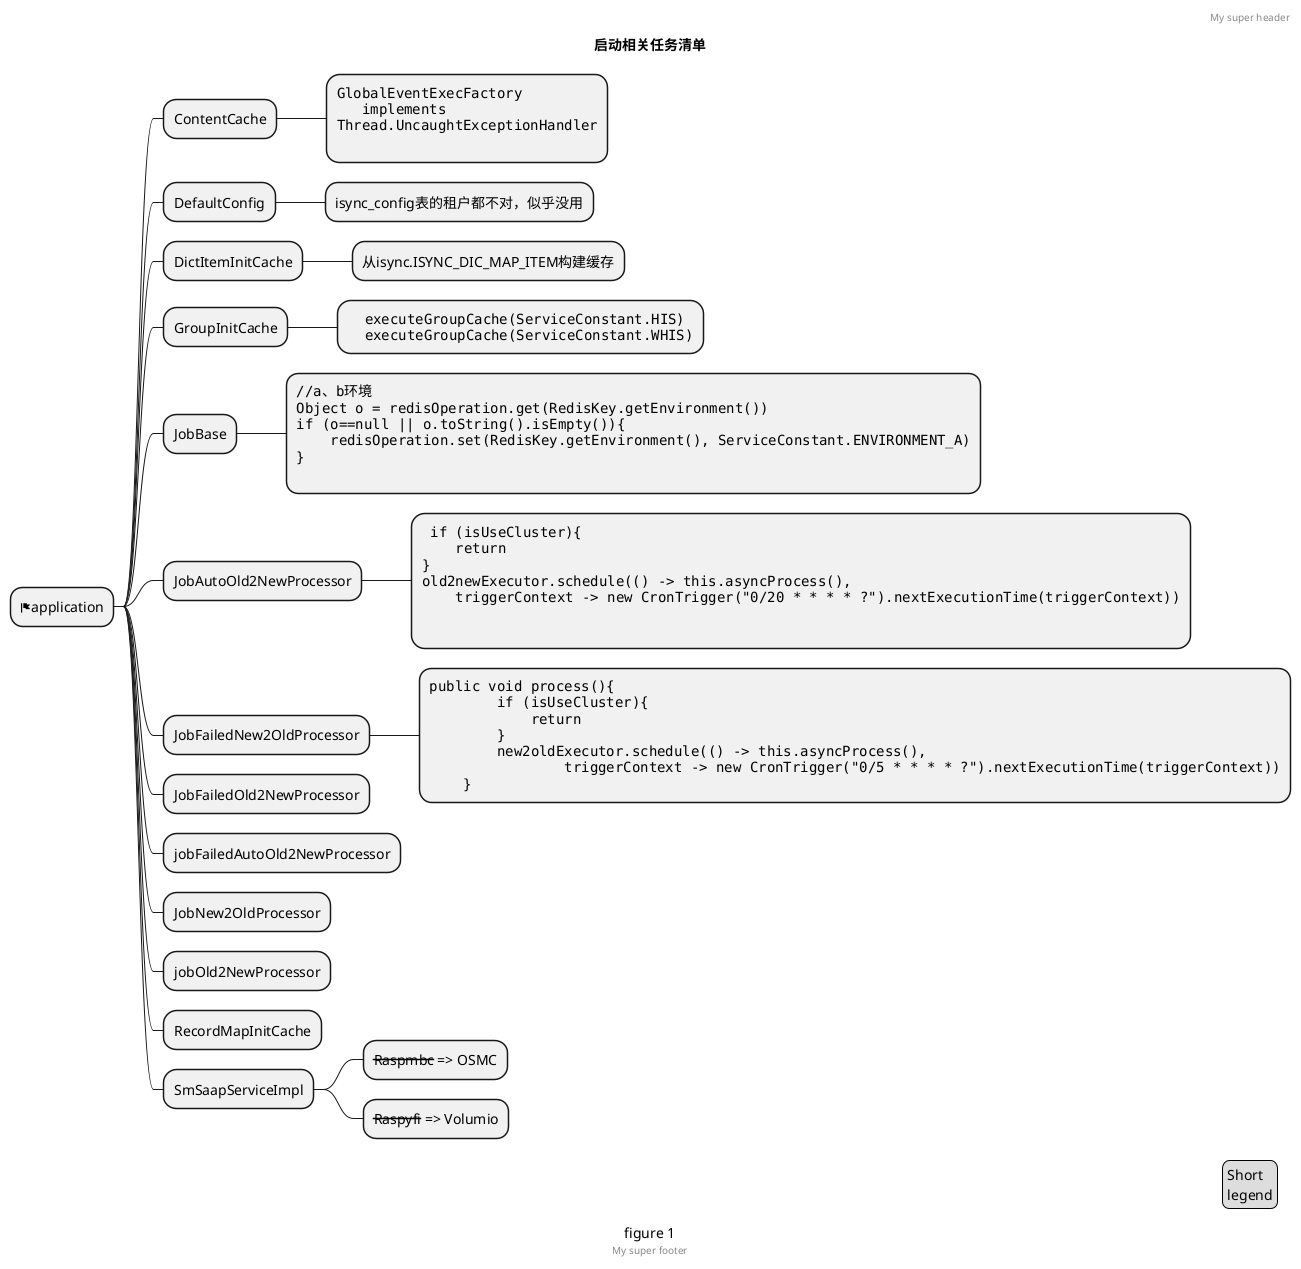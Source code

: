 @startmindmap
'https://plantuml.com/mindmap-diagram

caption figure 1
title 启动相关任务清单

* <&flag>application
** ContentCache
***:<code>
GlobalEventExecFactory
   implements
Thread.UncaughtExceptionHandler
</code>
;
** DefaultConfig
*** isync_config表的租户都不对，似乎没用
** DictItemInitCache
*** 从isync.ISYNC_DIC_MAP_ITEM构建缓存
** GroupInitCache
***:<code>
  executeGroupCache(ServiceConstant.HIS)
  executeGroupCache(ServiceConstant.WHIS)
</code>;
** JobBase
***:<code>
//a、b环境
Object o = redisOperation.get(RedisKey.getEnvironment())
if (o==null || o.toString().isEmpty()){
    redisOperation.set(RedisKey.getEnvironment(), ServiceConstant.ENVIRONMENT_A)
}
</code>
;
** JobAutoOld2NewProcessor
***:<code>
 if (isUseCluster){
    return
}
old2newExecutor.schedule(() -> this.asyncProcess(),
    triggerContext -> new CronTrigger("0/20 * * * * ?").nextExecutionTime(triggerContext))

;
** JobFailedNew2OldProcessor
***:<code>
public void process(){
        if (isUseCluster){
            return
        }
        new2oldExecutor.schedule(() -> this.asyncProcess(),
                triggerContext -> new CronTrigger("0/5 * * * * ?").nextExecutionTime(triggerContext))
    }
</code>;
** JobFailedOld2NewProcessor
** jobFailedAutoOld2NewProcessor
** JobNew2OldProcessor
** jobOld2NewProcessor
** RecordMapInitCache
** SmSaapServiceImpl

*** <s>Raspmbc</s> => OSMC
*** <s>Raspyfi</s> => Volumio

header
My super header
endheader

center footer My super footer

legend right
  Short
  legend
endlegend
@endmindmap
